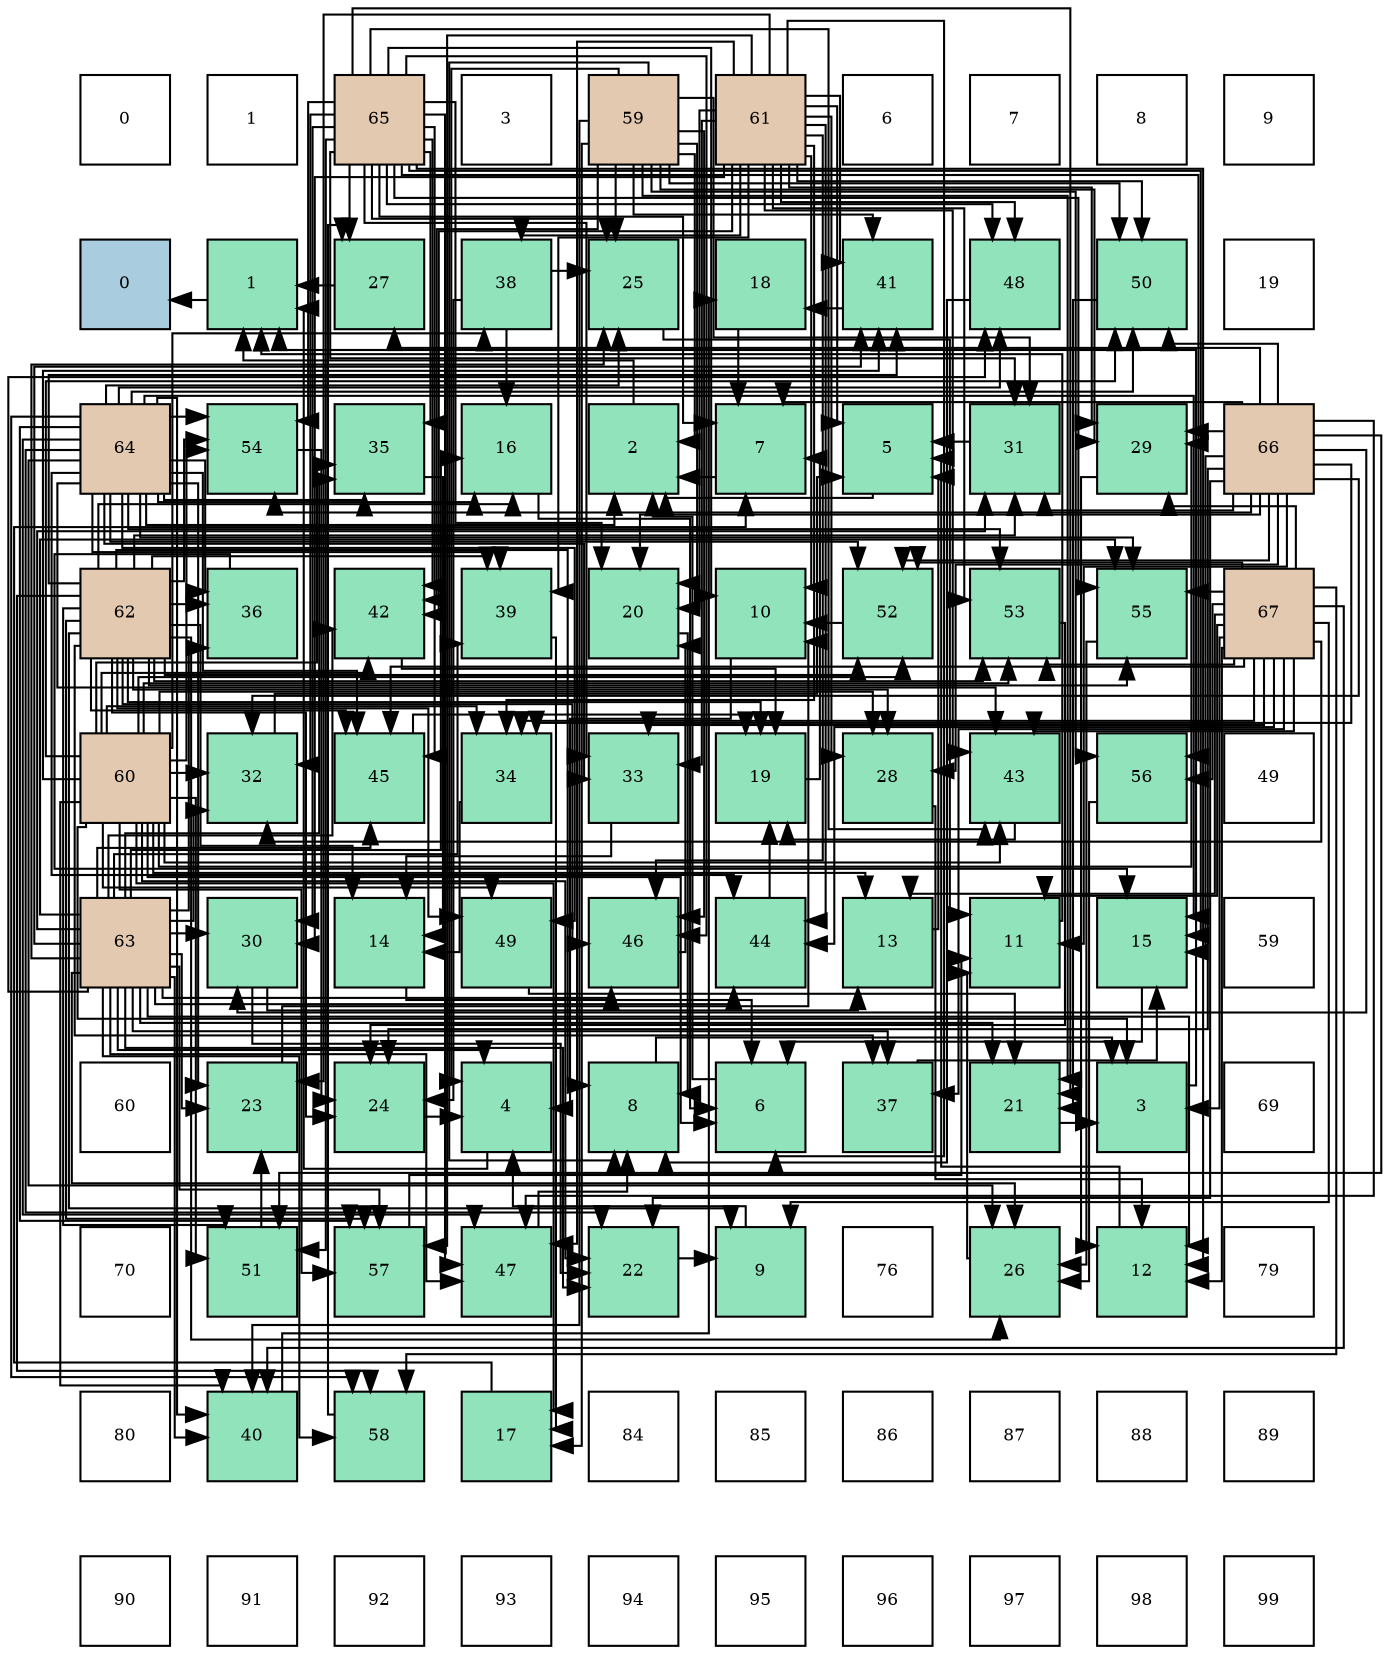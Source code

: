 digraph layout{
 rankdir=TB;
 splines=ortho;
 node [style=filled shape=square fixedsize=true width=0.6];
0[label="0", fontsize=8, fillcolor="#ffffff"];
1[label="1", fontsize=8, fillcolor="#ffffff"];
2[label="65", fontsize=8, fillcolor="#e3c9af"];
3[label="3", fontsize=8, fillcolor="#ffffff"];
4[label="59", fontsize=8, fillcolor="#e3c9af"];
5[label="61", fontsize=8, fillcolor="#e3c9af"];
6[label="6", fontsize=8, fillcolor="#ffffff"];
7[label="7", fontsize=8, fillcolor="#ffffff"];
8[label="8", fontsize=8, fillcolor="#ffffff"];
9[label="9", fontsize=8, fillcolor="#ffffff"];
10[label="0", fontsize=8, fillcolor="#a9ccde"];
11[label="1", fontsize=8, fillcolor="#91e3bb"];
12[label="27", fontsize=8, fillcolor="#91e3bb"];
13[label="38", fontsize=8, fillcolor="#91e3bb"];
14[label="25", fontsize=8, fillcolor="#91e3bb"];
15[label="18", fontsize=8, fillcolor="#91e3bb"];
16[label="41", fontsize=8, fillcolor="#91e3bb"];
17[label="48", fontsize=8, fillcolor="#91e3bb"];
18[label="50", fontsize=8, fillcolor="#91e3bb"];
19[label="19", fontsize=8, fillcolor="#ffffff"];
20[label="64", fontsize=8, fillcolor="#e3c9af"];
21[label="54", fontsize=8, fillcolor="#91e3bb"];
22[label="35", fontsize=8, fillcolor="#91e3bb"];
23[label="16", fontsize=8, fillcolor="#91e3bb"];
24[label="2", fontsize=8, fillcolor="#91e3bb"];
25[label="7", fontsize=8, fillcolor="#91e3bb"];
26[label="5", fontsize=8, fillcolor="#91e3bb"];
27[label="31", fontsize=8, fillcolor="#91e3bb"];
28[label="29", fontsize=8, fillcolor="#91e3bb"];
29[label="66", fontsize=8, fillcolor="#e3c9af"];
30[label="62", fontsize=8, fillcolor="#e3c9af"];
31[label="36", fontsize=8, fillcolor="#91e3bb"];
32[label="42", fontsize=8, fillcolor="#91e3bb"];
33[label="39", fontsize=8, fillcolor="#91e3bb"];
34[label="20", fontsize=8, fillcolor="#91e3bb"];
35[label="10", fontsize=8, fillcolor="#91e3bb"];
36[label="52", fontsize=8, fillcolor="#91e3bb"];
37[label="53", fontsize=8, fillcolor="#91e3bb"];
38[label="55", fontsize=8, fillcolor="#91e3bb"];
39[label="67", fontsize=8, fillcolor="#e3c9af"];
40[label="60", fontsize=8, fillcolor="#e3c9af"];
41[label="32", fontsize=8, fillcolor="#91e3bb"];
42[label="45", fontsize=8, fillcolor="#91e3bb"];
43[label="34", fontsize=8, fillcolor="#91e3bb"];
44[label="33", fontsize=8, fillcolor="#91e3bb"];
45[label="19", fontsize=8, fillcolor="#91e3bb"];
46[label="28", fontsize=8, fillcolor="#91e3bb"];
47[label="43", fontsize=8, fillcolor="#91e3bb"];
48[label="56", fontsize=8, fillcolor="#91e3bb"];
49[label="49", fontsize=8, fillcolor="#ffffff"];
50[label="63", fontsize=8, fillcolor="#e3c9af"];
51[label="30", fontsize=8, fillcolor="#91e3bb"];
52[label="14", fontsize=8, fillcolor="#91e3bb"];
53[label="49", fontsize=8, fillcolor="#91e3bb"];
54[label="46", fontsize=8, fillcolor="#91e3bb"];
55[label="44", fontsize=8, fillcolor="#91e3bb"];
56[label="13", fontsize=8, fillcolor="#91e3bb"];
57[label="11", fontsize=8, fillcolor="#91e3bb"];
58[label="15", fontsize=8, fillcolor="#91e3bb"];
59[label="59", fontsize=8, fillcolor="#ffffff"];
60[label="60", fontsize=8, fillcolor="#ffffff"];
61[label="23", fontsize=8, fillcolor="#91e3bb"];
62[label="24", fontsize=8, fillcolor="#91e3bb"];
63[label="4", fontsize=8, fillcolor="#91e3bb"];
64[label="8", fontsize=8, fillcolor="#91e3bb"];
65[label="6", fontsize=8, fillcolor="#91e3bb"];
66[label="37", fontsize=8, fillcolor="#91e3bb"];
67[label="21", fontsize=8, fillcolor="#91e3bb"];
68[label="3", fontsize=8, fillcolor="#91e3bb"];
69[label="69", fontsize=8, fillcolor="#ffffff"];
70[label="70", fontsize=8, fillcolor="#ffffff"];
71[label="51", fontsize=8, fillcolor="#91e3bb"];
72[label="57", fontsize=8, fillcolor="#91e3bb"];
73[label="47", fontsize=8, fillcolor="#91e3bb"];
74[label="22", fontsize=8, fillcolor="#91e3bb"];
75[label="9", fontsize=8, fillcolor="#91e3bb"];
76[label="76", fontsize=8, fillcolor="#ffffff"];
77[label="26", fontsize=8, fillcolor="#91e3bb"];
78[label="12", fontsize=8, fillcolor="#91e3bb"];
79[label="79", fontsize=8, fillcolor="#ffffff"];
80[label="80", fontsize=8, fillcolor="#ffffff"];
81[label="40", fontsize=8, fillcolor="#91e3bb"];
82[label="58", fontsize=8, fillcolor="#91e3bb"];
83[label="17", fontsize=8, fillcolor="#91e3bb"];
84[label="84", fontsize=8, fillcolor="#ffffff"];
85[label="85", fontsize=8, fillcolor="#ffffff"];
86[label="86", fontsize=8, fillcolor="#ffffff"];
87[label="87", fontsize=8, fillcolor="#ffffff"];
88[label="88", fontsize=8, fillcolor="#ffffff"];
89[label="89", fontsize=8, fillcolor="#ffffff"];
90[label="90", fontsize=8, fillcolor="#ffffff"];
91[label="91", fontsize=8, fillcolor="#ffffff"];
92[label="92", fontsize=8, fillcolor="#ffffff"];
93[label="93", fontsize=8, fillcolor="#ffffff"];
94[label="94", fontsize=8, fillcolor="#ffffff"];
95[label="95", fontsize=8, fillcolor="#ffffff"];
96[label="96", fontsize=8, fillcolor="#ffffff"];
97[label="97", fontsize=8, fillcolor="#ffffff"];
98[label="98", fontsize=8, fillcolor="#ffffff"];
99[label="99", fontsize=8, fillcolor="#ffffff"];
edge [constraint=false, style=vis];11 -> 10;
24 -> 11;
68 -> 11;
63 -> 11;
26 -> 24;
65 -> 24;
25 -> 24;
64 -> 68;
75 -> 63;
35 -> 63;
57 -> 11;
78 -> 26;
56 -> 26;
52 -> 65;
58 -> 65;
23 -> 65;
83 -> 25;
15 -> 25;
45 -> 25;
34 -> 64;
67 -> 68;
74 -> 75;
61 -> 35;
62 -> 63;
14 -> 57;
77 -> 57;
12 -> 11;
46 -> 78;
28 -> 78;
51 -> 56;
51 -> 74;
27 -> 26;
41 -> 26;
44 -> 52;
43 -> 52;
22 -> 52;
31 -> 58;
66 -> 58;
13 -> 23;
13 -> 62;
13 -> 14;
33 -> 83;
81 -> 15;
16 -> 15;
32 -> 45;
47 -> 45;
55 -> 45;
42 -> 45;
54 -> 34;
73 -> 64;
17 -> 64;
53 -> 67;
18 -> 67;
71 -> 61;
36 -> 35;
37 -> 62;
21 -> 62;
38 -> 77;
48 -> 77;
72 -> 57;
82 -> 12;
4 -> 24;
4 -> 63;
4 -> 64;
4 -> 83;
4 -> 34;
4 -> 67;
4 -> 14;
4 -> 28;
4 -> 27;
4 -> 81;
4 -> 16;
4 -> 32;
4 -> 54;
4 -> 18;
4 -> 48;
40 -> 68;
40 -> 65;
40 -> 56;
40 -> 83;
40 -> 74;
40 -> 46;
40 -> 28;
40 -> 41;
40 -> 43;
40 -> 22;
40 -> 13;
40 -> 81;
40 -> 16;
40 -> 32;
40 -> 47;
40 -> 53;
40 -> 18;
40 -> 71;
40 -> 36;
40 -> 37;
40 -> 21;
40 -> 72;
5 -> 26;
5 -> 65;
5 -> 35;
5 -> 34;
5 -> 61;
5 -> 46;
5 -> 28;
5 -> 51;
5 -> 44;
5 -> 43;
5 -> 13;
5 -> 33;
5 -> 16;
5 -> 32;
5 -> 47;
5 -> 55;
5 -> 54;
5 -> 73;
5 -> 17;
5 -> 18;
5 -> 37;
5 -> 72;
30 -> 64;
30 -> 75;
30 -> 52;
30 -> 23;
30 -> 45;
30 -> 62;
30 -> 77;
30 -> 46;
30 -> 27;
30 -> 31;
30 -> 66;
30 -> 33;
30 -> 16;
30 -> 42;
30 -> 54;
30 -> 53;
30 -> 71;
30 -> 36;
30 -> 37;
30 -> 21;
30 -> 38;
30 -> 72;
30 -> 82;
50 -> 63;
50 -> 78;
50 -> 23;
50 -> 67;
50 -> 74;
50 -> 61;
50 -> 14;
50 -> 77;
50 -> 51;
50 -> 27;
50 -> 41;
50 -> 22;
50 -> 31;
50 -> 66;
50 -> 33;
50 -> 81;
50 -> 16;
50 -> 32;
50 -> 55;
50 -> 42;
50 -> 54;
50 -> 73;
50 -> 17;
50 -> 38;
50 -> 72;
50 -> 82;
20 -> 24;
20 -> 58;
20 -> 23;
20 -> 74;
20 -> 61;
20 -> 14;
20 -> 77;
20 -> 44;
20 -> 22;
20 -> 31;
20 -> 33;
20 -> 81;
20 -> 47;
20 -> 55;
20 -> 42;
20 -> 73;
20 -> 17;
20 -> 53;
20 -> 18;
20 -> 36;
20 -> 37;
20 -> 21;
20 -> 38;
20 -> 72;
20 -> 82;
2 -> 25;
2 -> 35;
2 -> 78;
2 -> 58;
2 -> 34;
2 -> 67;
2 -> 14;
2 -> 12;
2 -> 51;
2 -> 27;
2 -> 41;
2 -> 44;
2 -> 22;
2 -> 32;
2 -> 47;
2 -> 42;
2 -> 54;
2 -> 73;
2 -> 17;
2 -> 71;
2 -> 21;
2 -> 38;
2 -> 48;
29 -> 25;
29 -> 57;
29 -> 58;
29 -> 34;
29 -> 74;
29 -> 62;
29 -> 12;
29 -> 46;
29 -> 28;
29 -> 51;
29 -> 27;
29 -> 41;
29 -> 43;
29 -> 73;
29 -> 18;
29 -> 71;
29 -> 36;
29 -> 21;
39 -> 68;
39 -> 75;
39 -> 57;
39 -> 78;
39 -> 56;
39 -> 28;
39 -> 41;
39 -> 44;
39 -> 43;
39 -> 66;
39 -> 81;
39 -> 47;
39 -> 55;
39 -> 42;
39 -> 36;
39 -> 37;
39 -> 38;
39 -> 48;
39 -> 82;
edge [constraint=true, style=invis];
0 -> 10 -> 20 -> 30 -> 40 -> 50 -> 60 -> 70 -> 80 -> 90;
1 -> 11 -> 21 -> 31 -> 41 -> 51 -> 61 -> 71 -> 81 -> 91;
2 -> 12 -> 22 -> 32 -> 42 -> 52 -> 62 -> 72 -> 82 -> 92;
3 -> 13 -> 23 -> 33 -> 43 -> 53 -> 63 -> 73 -> 83 -> 93;
4 -> 14 -> 24 -> 34 -> 44 -> 54 -> 64 -> 74 -> 84 -> 94;
5 -> 15 -> 25 -> 35 -> 45 -> 55 -> 65 -> 75 -> 85 -> 95;
6 -> 16 -> 26 -> 36 -> 46 -> 56 -> 66 -> 76 -> 86 -> 96;
7 -> 17 -> 27 -> 37 -> 47 -> 57 -> 67 -> 77 -> 87 -> 97;
8 -> 18 -> 28 -> 38 -> 48 -> 58 -> 68 -> 78 -> 88 -> 98;
9 -> 19 -> 29 -> 39 -> 49 -> 59 -> 69 -> 79 -> 89 -> 99;
rank = same {0 -> 1 -> 2 -> 3 -> 4 -> 5 -> 6 -> 7 -> 8 -> 9};
rank = same {10 -> 11 -> 12 -> 13 -> 14 -> 15 -> 16 -> 17 -> 18 -> 19};
rank = same {20 -> 21 -> 22 -> 23 -> 24 -> 25 -> 26 -> 27 -> 28 -> 29};
rank = same {30 -> 31 -> 32 -> 33 -> 34 -> 35 -> 36 -> 37 -> 38 -> 39};
rank = same {40 -> 41 -> 42 -> 43 -> 44 -> 45 -> 46 -> 47 -> 48 -> 49};
rank = same {50 -> 51 -> 52 -> 53 -> 54 -> 55 -> 56 -> 57 -> 58 -> 59};
rank = same {60 -> 61 -> 62 -> 63 -> 64 -> 65 -> 66 -> 67 -> 68 -> 69};
rank = same {70 -> 71 -> 72 -> 73 -> 74 -> 75 -> 76 -> 77 -> 78 -> 79};
rank = same {80 -> 81 -> 82 -> 83 -> 84 -> 85 -> 86 -> 87 -> 88 -> 89};
rank = same {90 -> 91 -> 92 -> 93 -> 94 -> 95 -> 96 -> 97 -> 98 -> 99};
}